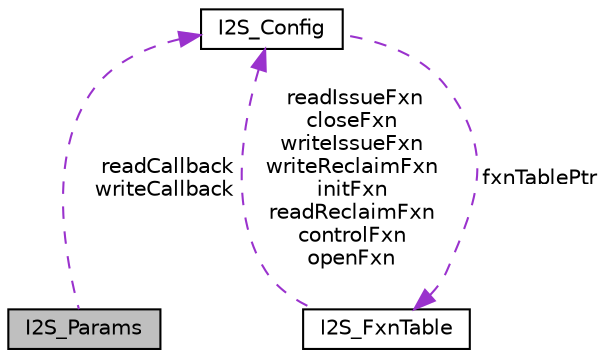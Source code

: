 digraph "I2S_Params"
{
  edge [fontname="Helvetica",fontsize="10",labelfontname="Helvetica",labelfontsize="10"];
  node [fontname="Helvetica",fontsize="10",shape=record];
  Node1 [label="I2S_Params",height=0.2,width=0.4,color="black", fillcolor="grey75", style="filled", fontcolor="black"];
  Node2 -> Node1 [dir="back",color="darkorchid3",fontsize="10",style="dashed",label=" readCallback\nwriteCallback" ];
  Node2 [label="I2S_Config",height=0.2,width=0.4,color="black", fillcolor="white", style="filled",URL="$struct_i2_s___config.html",tooltip="I2S Global configuration. "];
  Node3 -> Node2 [dir="back",color="darkorchid3",fontsize="10",style="dashed",label=" fxnTablePtr" ];
  Node3 [label="I2S_FxnTable",height=0.2,width=0.4,color="black", fillcolor="white", style="filled",URL="$struct_i2_s___fxn_table.html",tooltip="The definition of a I2S function table that contains the required set of functions to control a speci..."];
  Node2 -> Node3 [dir="back",color="darkorchid3",fontsize="10",style="dashed",label=" readIssueFxn\ncloseFxn\nwriteIssueFxn\nwriteReclaimFxn\ninitFxn\nreadReclaimFxn\ncontrolFxn\nopenFxn" ];
}
